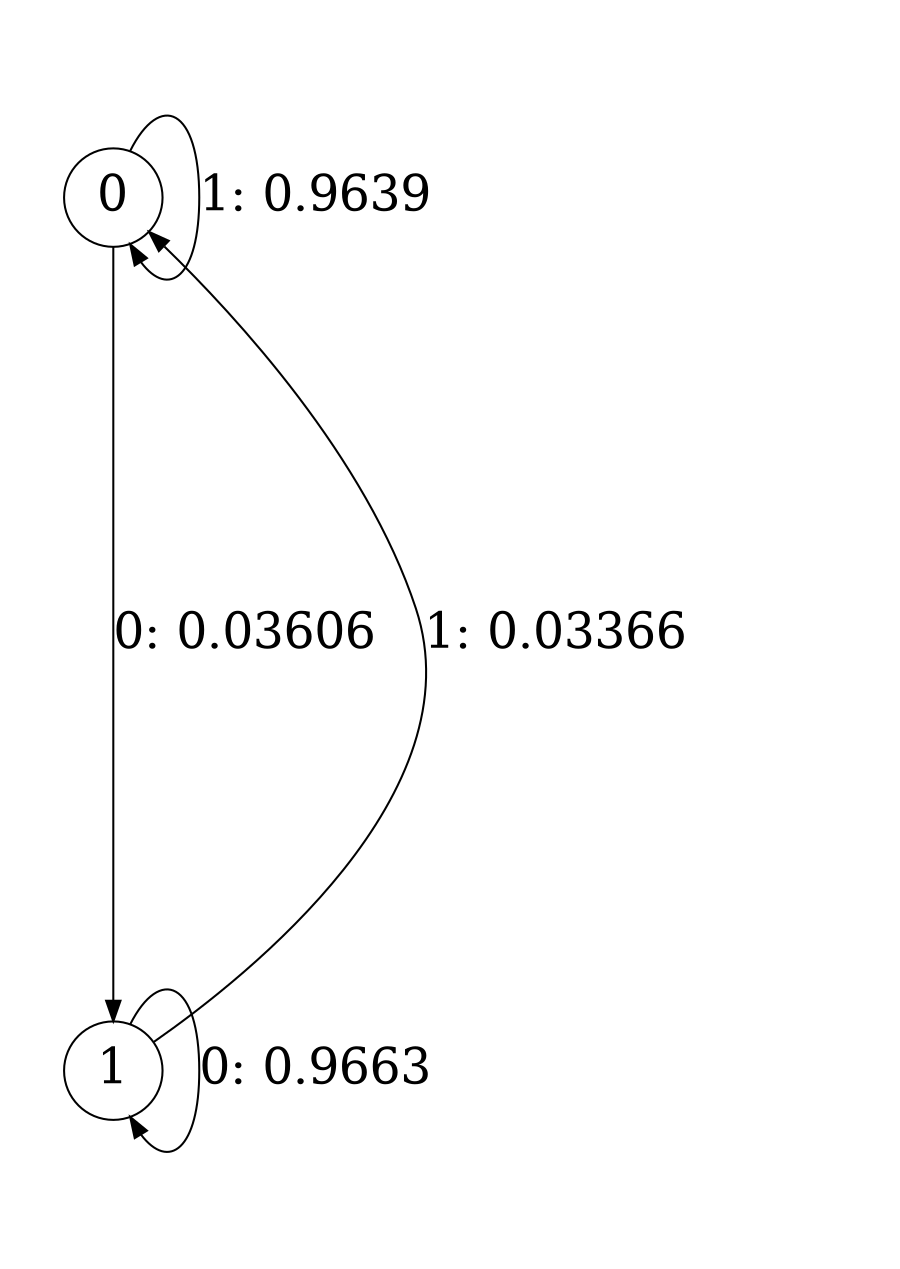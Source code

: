 digraph "ch3_face_grouped_ms_L7" {
size = "6,8.5";
ratio = "fill";
node [shape = circle];
node [fontsize = 24];
edge [fontsize = 24];
0 -> 1 [label = "0: 0.03606  "];
0 -> 0 [label = "1: 0.9639   "];
1 -> 1 [label = "0: 0.9663   "];
1 -> 0 [label = "1: 0.03366  "];
}